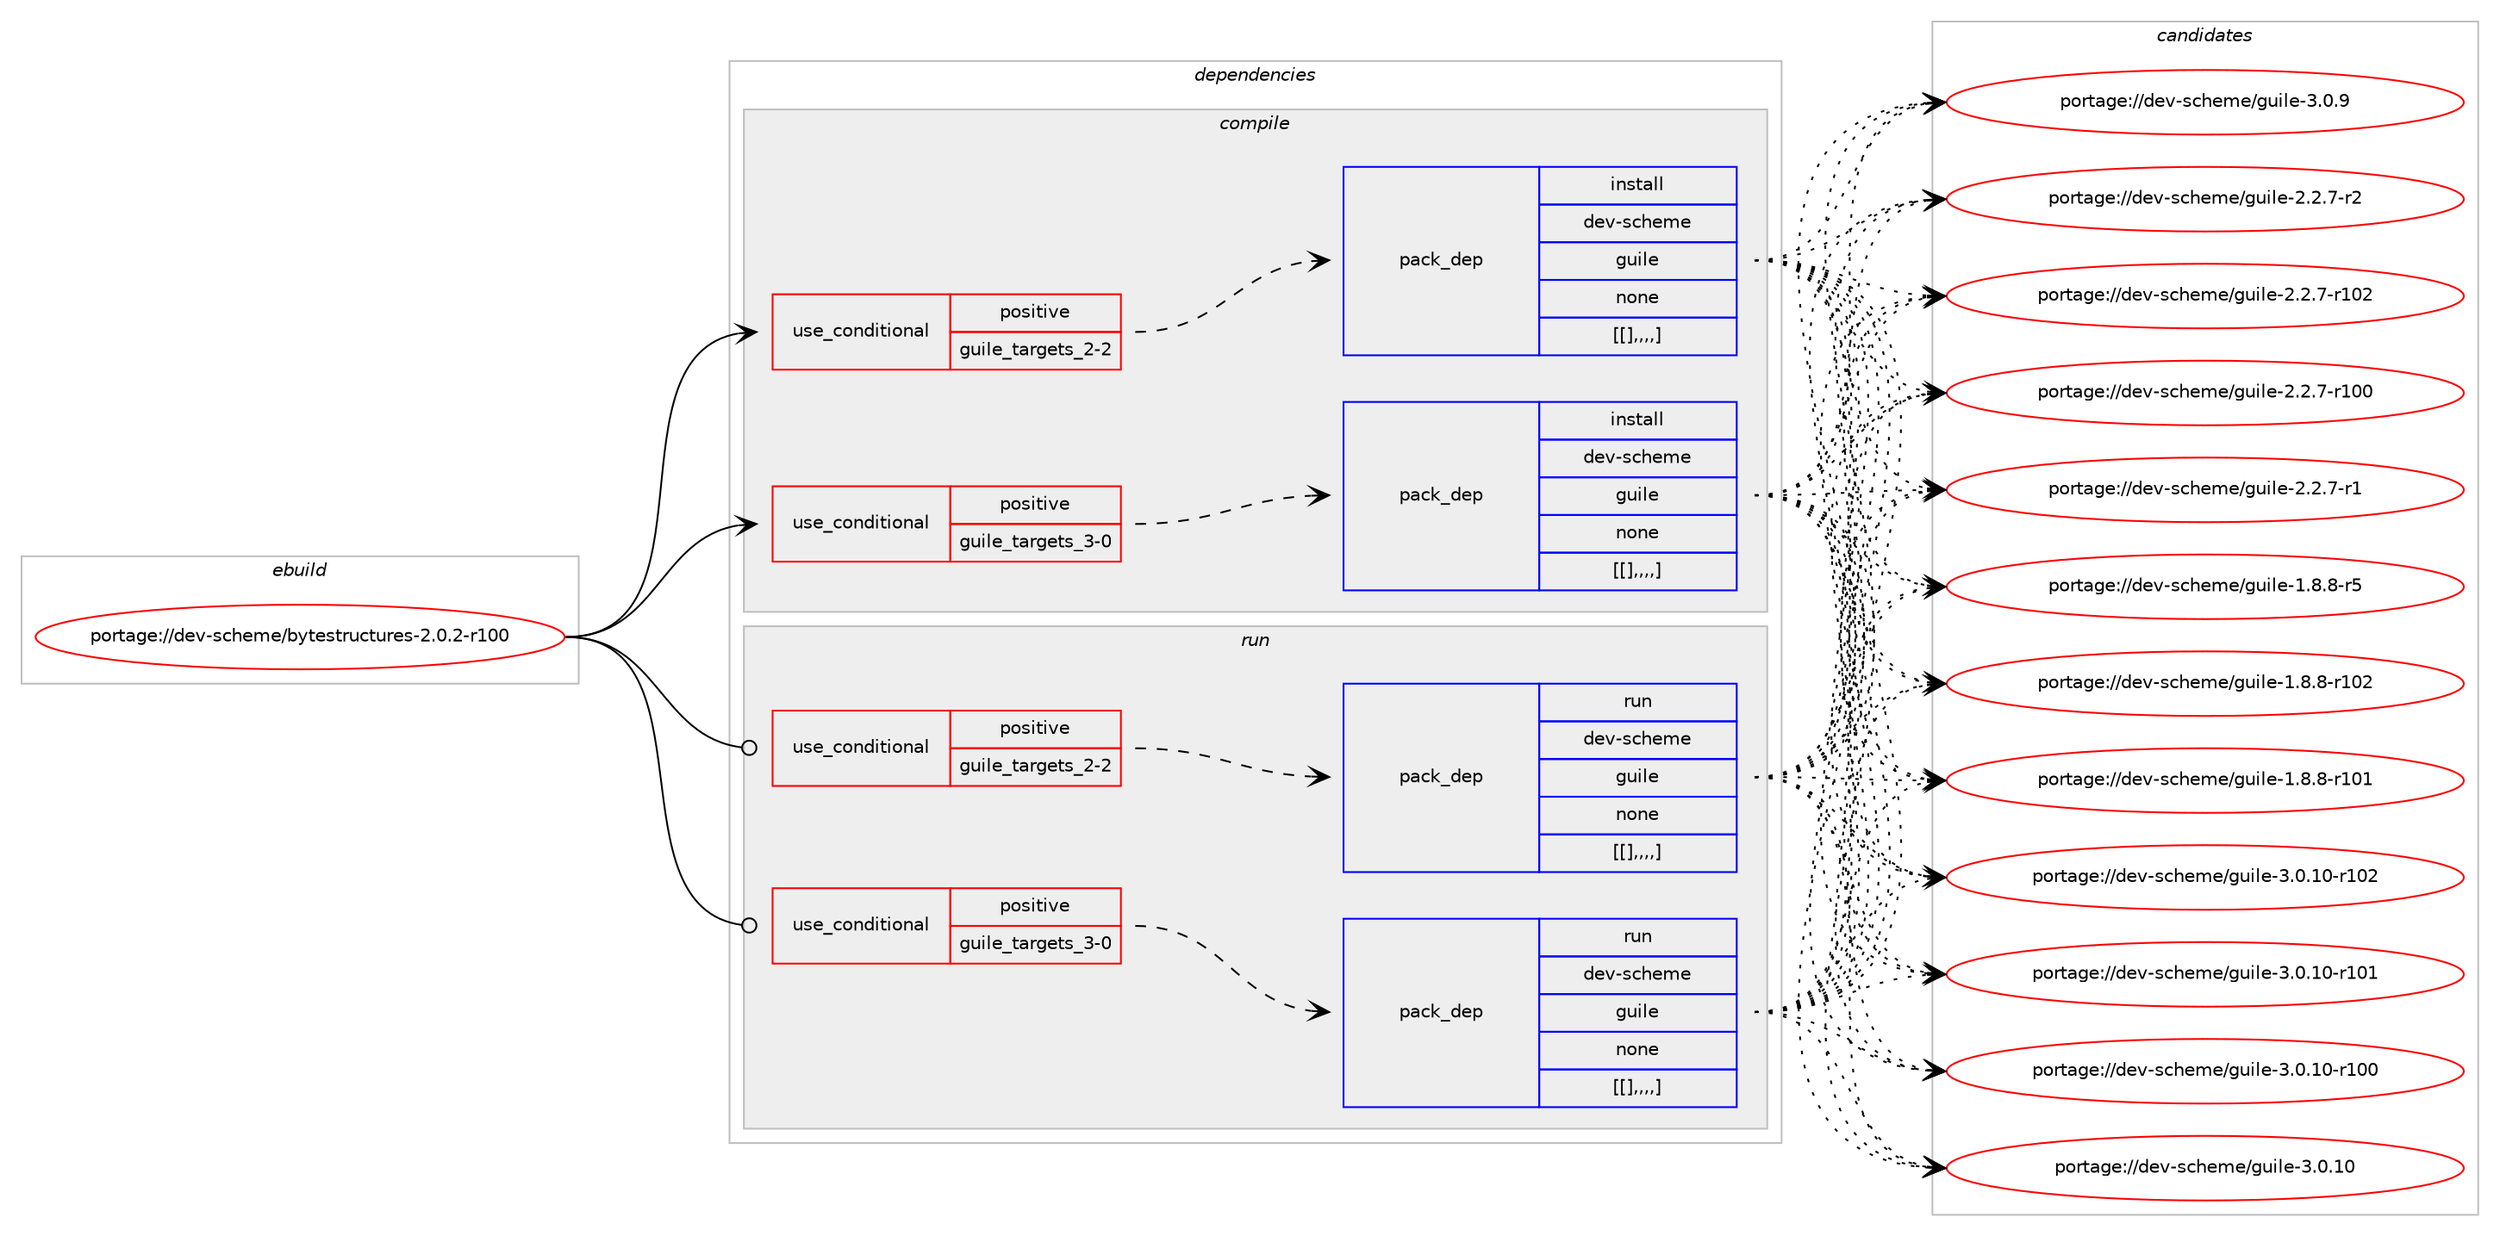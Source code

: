 digraph prolog {

# *************
# Graph options
# *************

newrank=true;
concentrate=true;
compound=true;
graph [rankdir=LR,fontname=Helvetica,fontsize=10,ranksep=1.5];#, ranksep=2.5, nodesep=0.2];
edge  [arrowhead=vee];
node  [fontname=Helvetica,fontsize=10];

# **********
# The ebuild
# **********

subgraph cluster_leftcol {
color=gray;
label=<<i>ebuild</i>>;
id [label="portage://dev-scheme/bytestructures-2.0.2-r100", color=red, width=4, href="../dev-scheme/bytestructures-2.0.2-r100.svg"];
}

# ****************
# The dependencies
# ****************

subgraph cluster_midcol {
color=gray;
label=<<i>dependencies</i>>;
subgraph cluster_compile {
fillcolor="#eeeeee";
style=filled;
label=<<i>compile</i>>;
subgraph cond63506 {
dependency220014 [label=<<TABLE BORDER="0" CELLBORDER="1" CELLSPACING="0" CELLPADDING="4"><TR><TD ROWSPAN="3" CELLPADDING="10">use_conditional</TD></TR><TR><TD>positive</TD></TR><TR><TD>guile_targets_2-2</TD></TR></TABLE>>, shape=none, color=red];
subgraph pack155029 {
dependency220027 [label=<<TABLE BORDER="0" CELLBORDER="1" CELLSPACING="0" CELLPADDING="4" WIDTH="220"><TR><TD ROWSPAN="6" CELLPADDING="30">pack_dep</TD></TR><TR><TD WIDTH="110">install</TD></TR><TR><TD>dev-scheme</TD></TR><TR><TD>guile</TD></TR><TR><TD>none</TD></TR><TR><TD>[[],,,,]</TD></TR></TABLE>>, shape=none, color=blue];
}
dependency220014:e -> dependency220027:w [weight=20,style="dashed",arrowhead="vee"];
}
id:e -> dependency220014:w [weight=20,style="solid",arrowhead="vee"];
subgraph cond63514 {
dependency220050 [label=<<TABLE BORDER="0" CELLBORDER="1" CELLSPACING="0" CELLPADDING="4"><TR><TD ROWSPAN="3" CELLPADDING="10">use_conditional</TD></TR><TR><TD>positive</TD></TR><TR><TD>guile_targets_3-0</TD></TR></TABLE>>, shape=none, color=red];
subgraph pack155043 {
dependency220085 [label=<<TABLE BORDER="0" CELLBORDER="1" CELLSPACING="0" CELLPADDING="4" WIDTH="220"><TR><TD ROWSPAN="6" CELLPADDING="30">pack_dep</TD></TR><TR><TD WIDTH="110">install</TD></TR><TR><TD>dev-scheme</TD></TR><TR><TD>guile</TD></TR><TR><TD>none</TD></TR><TR><TD>[[],,,,]</TD></TR></TABLE>>, shape=none, color=blue];
}
dependency220050:e -> dependency220085:w [weight=20,style="dashed",arrowhead="vee"];
}
id:e -> dependency220050:w [weight=20,style="solid",arrowhead="vee"];
}
subgraph cluster_compileandrun {
fillcolor="#eeeeee";
style=filled;
label=<<i>compile and run</i>>;
}
subgraph cluster_run {
fillcolor="#eeeeee";
style=filled;
label=<<i>run</i>>;
subgraph cond63555 {
dependency220155 [label=<<TABLE BORDER="0" CELLBORDER="1" CELLSPACING="0" CELLPADDING="4"><TR><TD ROWSPAN="3" CELLPADDING="10">use_conditional</TD></TR><TR><TD>positive</TD></TR><TR><TD>guile_targets_2-2</TD></TR></TABLE>>, shape=none, color=red];
subgraph pack155120 {
dependency220206 [label=<<TABLE BORDER="0" CELLBORDER="1" CELLSPACING="0" CELLPADDING="4" WIDTH="220"><TR><TD ROWSPAN="6" CELLPADDING="30">pack_dep</TD></TR><TR><TD WIDTH="110">run</TD></TR><TR><TD>dev-scheme</TD></TR><TR><TD>guile</TD></TR><TR><TD>none</TD></TR><TR><TD>[[],,,,]</TD></TR></TABLE>>, shape=none, color=blue];
}
dependency220155:e -> dependency220206:w [weight=20,style="dashed",arrowhead="vee"];
}
id:e -> dependency220155:w [weight=20,style="solid",arrowhead="odot"];
subgraph cond63599 {
dependency220339 [label=<<TABLE BORDER="0" CELLBORDER="1" CELLSPACING="0" CELLPADDING="4"><TR><TD ROWSPAN="3" CELLPADDING="10">use_conditional</TD></TR><TR><TD>positive</TD></TR><TR><TD>guile_targets_3-0</TD></TR></TABLE>>, shape=none, color=red];
subgraph pack155226 {
dependency220360 [label=<<TABLE BORDER="0" CELLBORDER="1" CELLSPACING="0" CELLPADDING="4" WIDTH="220"><TR><TD ROWSPAN="6" CELLPADDING="30">pack_dep</TD></TR><TR><TD WIDTH="110">run</TD></TR><TR><TD>dev-scheme</TD></TR><TR><TD>guile</TD></TR><TR><TD>none</TD></TR><TR><TD>[[],,,,]</TD></TR></TABLE>>, shape=none, color=blue];
}
dependency220339:e -> dependency220360:w [weight=20,style="dashed",arrowhead="vee"];
}
id:e -> dependency220339:w [weight=20,style="solid",arrowhead="odot"];
}
}

# **************
# The candidates
# **************

subgraph cluster_choices {
rank=same;
color=gray;
label=<<i>candidates</i>>;

subgraph choice154827 {
color=black;
nodesep=1;
choice1001011184511599104101109101471031171051081014551464846494845114494850 [label="portage://dev-scheme/guile-3.0.10-r102", color=red, width=4,href="../dev-scheme/guile-3.0.10-r102.svg"];
choice1001011184511599104101109101471031171051081014551464846494845114494849 [label="portage://dev-scheme/guile-3.0.10-r101", color=red, width=4,href="../dev-scheme/guile-3.0.10-r101.svg"];
choice1001011184511599104101109101471031171051081014551464846494845114494848 [label="portage://dev-scheme/guile-3.0.10-r100", color=red, width=4,href="../dev-scheme/guile-3.0.10-r100.svg"];
choice10010111845115991041011091014710311710510810145514648464948 [label="portage://dev-scheme/guile-3.0.10", color=red, width=4,href="../dev-scheme/guile-3.0.10.svg"];
choice100101118451159910410110910147103117105108101455146484657 [label="portage://dev-scheme/guile-3.0.9", color=red, width=4,href="../dev-scheme/guile-3.0.9.svg"];
choice1001011184511599104101109101471031171051081014550465046554511450 [label="portage://dev-scheme/guile-2.2.7-r2", color=red, width=4,href="../dev-scheme/guile-2.2.7-r2.svg"];
choice10010111845115991041011091014710311710510810145504650465545114494850 [label="portage://dev-scheme/guile-2.2.7-r102", color=red, width=4,href="../dev-scheme/guile-2.2.7-r102.svg"];
choice10010111845115991041011091014710311710510810145504650465545114494848 [label="portage://dev-scheme/guile-2.2.7-r100", color=red, width=4,href="../dev-scheme/guile-2.2.7-r100.svg"];
choice1001011184511599104101109101471031171051081014550465046554511449 [label="portage://dev-scheme/guile-2.2.7-r1", color=red, width=4,href="../dev-scheme/guile-2.2.7-r1.svg"];
choice1001011184511599104101109101471031171051081014549465646564511453 [label="portage://dev-scheme/guile-1.8.8-r5", color=red, width=4,href="../dev-scheme/guile-1.8.8-r5.svg"];
choice10010111845115991041011091014710311710510810145494656465645114494850 [label="portage://dev-scheme/guile-1.8.8-r102", color=red, width=4,href="../dev-scheme/guile-1.8.8-r102.svg"];
choice10010111845115991041011091014710311710510810145494656465645114494849 [label="portage://dev-scheme/guile-1.8.8-r101", color=red, width=4,href="../dev-scheme/guile-1.8.8-r101.svg"];
dependency220027:e -> choice1001011184511599104101109101471031171051081014551464846494845114494850:w [style=dotted,weight="100"];
dependency220027:e -> choice1001011184511599104101109101471031171051081014551464846494845114494849:w [style=dotted,weight="100"];
dependency220027:e -> choice1001011184511599104101109101471031171051081014551464846494845114494848:w [style=dotted,weight="100"];
dependency220027:e -> choice10010111845115991041011091014710311710510810145514648464948:w [style=dotted,weight="100"];
dependency220027:e -> choice100101118451159910410110910147103117105108101455146484657:w [style=dotted,weight="100"];
dependency220027:e -> choice1001011184511599104101109101471031171051081014550465046554511450:w [style=dotted,weight="100"];
dependency220027:e -> choice10010111845115991041011091014710311710510810145504650465545114494850:w [style=dotted,weight="100"];
dependency220027:e -> choice10010111845115991041011091014710311710510810145504650465545114494848:w [style=dotted,weight="100"];
dependency220027:e -> choice1001011184511599104101109101471031171051081014550465046554511449:w [style=dotted,weight="100"];
dependency220027:e -> choice1001011184511599104101109101471031171051081014549465646564511453:w [style=dotted,weight="100"];
dependency220027:e -> choice10010111845115991041011091014710311710510810145494656465645114494850:w [style=dotted,weight="100"];
dependency220027:e -> choice10010111845115991041011091014710311710510810145494656465645114494849:w [style=dotted,weight="100"];
}
subgraph choice154842 {
color=black;
nodesep=1;
choice1001011184511599104101109101471031171051081014551464846494845114494850 [label="portage://dev-scheme/guile-3.0.10-r102", color=red, width=4,href="../dev-scheme/guile-3.0.10-r102.svg"];
choice1001011184511599104101109101471031171051081014551464846494845114494849 [label="portage://dev-scheme/guile-3.0.10-r101", color=red, width=4,href="../dev-scheme/guile-3.0.10-r101.svg"];
choice1001011184511599104101109101471031171051081014551464846494845114494848 [label="portage://dev-scheme/guile-3.0.10-r100", color=red, width=4,href="../dev-scheme/guile-3.0.10-r100.svg"];
choice10010111845115991041011091014710311710510810145514648464948 [label="portage://dev-scheme/guile-3.0.10", color=red, width=4,href="../dev-scheme/guile-3.0.10.svg"];
choice100101118451159910410110910147103117105108101455146484657 [label="portage://dev-scheme/guile-3.0.9", color=red, width=4,href="../dev-scheme/guile-3.0.9.svg"];
choice1001011184511599104101109101471031171051081014550465046554511450 [label="portage://dev-scheme/guile-2.2.7-r2", color=red, width=4,href="../dev-scheme/guile-2.2.7-r2.svg"];
choice10010111845115991041011091014710311710510810145504650465545114494850 [label="portage://dev-scheme/guile-2.2.7-r102", color=red, width=4,href="../dev-scheme/guile-2.2.7-r102.svg"];
choice10010111845115991041011091014710311710510810145504650465545114494848 [label="portage://dev-scheme/guile-2.2.7-r100", color=red, width=4,href="../dev-scheme/guile-2.2.7-r100.svg"];
choice1001011184511599104101109101471031171051081014550465046554511449 [label="portage://dev-scheme/guile-2.2.7-r1", color=red, width=4,href="../dev-scheme/guile-2.2.7-r1.svg"];
choice1001011184511599104101109101471031171051081014549465646564511453 [label="portage://dev-scheme/guile-1.8.8-r5", color=red, width=4,href="../dev-scheme/guile-1.8.8-r5.svg"];
choice10010111845115991041011091014710311710510810145494656465645114494850 [label="portage://dev-scheme/guile-1.8.8-r102", color=red, width=4,href="../dev-scheme/guile-1.8.8-r102.svg"];
choice10010111845115991041011091014710311710510810145494656465645114494849 [label="portage://dev-scheme/guile-1.8.8-r101", color=red, width=4,href="../dev-scheme/guile-1.8.8-r101.svg"];
dependency220085:e -> choice1001011184511599104101109101471031171051081014551464846494845114494850:w [style=dotted,weight="100"];
dependency220085:e -> choice1001011184511599104101109101471031171051081014551464846494845114494849:w [style=dotted,weight="100"];
dependency220085:e -> choice1001011184511599104101109101471031171051081014551464846494845114494848:w [style=dotted,weight="100"];
dependency220085:e -> choice10010111845115991041011091014710311710510810145514648464948:w [style=dotted,weight="100"];
dependency220085:e -> choice100101118451159910410110910147103117105108101455146484657:w [style=dotted,weight="100"];
dependency220085:e -> choice1001011184511599104101109101471031171051081014550465046554511450:w [style=dotted,weight="100"];
dependency220085:e -> choice10010111845115991041011091014710311710510810145504650465545114494850:w [style=dotted,weight="100"];
dependency220085:e -> choice10010111845115991041011091014710311710510810145504650465545114494848:w [style=dotted,weight="100"];
dependency220085:e -> choice1001011184511599104101109101471031171051081014550465046554511449:w [style=dotted,weight="100"];
dependency220085:e -> choice1001011184511599104101109101471031171051081014549465646564511453:w [style=dotted,weight="100"];
dependency220085:e -> choice10010111845115991041011091014710311710510810145494656465645114494850:w [style=dotted,weight="100"];
dependency220085:e -> choice10010111845115991041011091014710311710510810145494656465645114494849:w [style=dotted,weight="100"];
}
subgraph choice154861 {
color=black;
nodesep=1;
choice1001011184511599104101109101471031171051081014551464846494845114494850 [label="portage://dev-scheme/guile-3.0.10-r102", color=red, width=4,href="../dev-scheme/guile-3.0.10-r102.svg"];
choice1001011184511599104101109101471031171051081014551464846494845114494849 [label="portage://dev-scheme/guile-3.0.10-r101", color=red, width=4,href="../dev-scheme/guile-3.0.10-r101.svg"];
choice1001011184511599104101109101471031171051081014551464846494845114494848 [label="portage://dev-scheme/guile-3.0.10-r100", color=red, width=4,href="../dev-scheme/guile-3.0.10-r100.svg"];
choice10010111845115991041011091014710311710510810145514648464948 [label="portage://dev-scheme/guile-3.0.10", color=red, width=4,href="../dev-scheme/guile-3.0.10.svg"];
choice100101118451159910410110910147103117105108101455146484657 [label="portage://dev-scheme/guile-3.0.9", color=red, width=4,href="../dev-scheme/guile-3.0.9.svg"];
choice1001011184511599104101109101471031171051081014550465046554511450 [label="portage://dev-scheme/guile-2.2.7-r2", color=red, width=4,href="../dev-scheme/guile-2.2.7-r2.svg"];
choice10010111845115991041011091014710311710510810145504650465545114494850 [label="portage://dev-scheme/guile-2.2.7-r102", color=red, width=4,href="../dev-scheme/guile-2.2.7-r102.svg"];
choice10010111845115991041011091014710311710510810145504650465545114494848 [label="portage://dev-scheme/guile-2.2.7-r100", color=red, width=4,href="../dev-scheme/guile-2.2.7-r100.svg"];
choice1001011184511599104101109101471031171051081014550465046554511449 [label="portage://dev-scheme/guile-2.2.7-r1", color=red, width=4,href="../dev-scheme/guile-2.2.7-r1.svg"];
choice1001011184511599104101109101471031171051081014549465646564511453 [label="portage://dev-scheme/guile-1.8.8-r5", color=red, width=4,href="../dev-scheme/guile-1.8.8-r5.svg"];
choice10010111845115991041011091014710311710510810145494656465645114494850 [label="portage://dev-scheme/guile-1.8.8-r102", color=red, width=4,href="../dev-scheme/guile-1.8.8-r102.svg"];
choice10010111845115991041011091014710311710510810145494656465645114494849 [label="portage://dev-scheme/guile-1.8.8-r101", color=red, width=4,href="../dev-scheme/guile-1.8.8-r101.svg"];
dependency220206:e -> choice1001011184511599104101109101471031171051081014551464846494845114494850:w [style=dotted,weight="100"];
dependency220206:e -> choice1001011184511599104101109101471031171051081014551464846494845114494849:w [style=dotted,weight="100"];
dependency220206:e -> choice1001011184511599104101109101471031171051081014551464846494845114494848:w [style=dotted,weight="100"];
dependency220206:e -> choice10010111845115991041011091014710311710510810145514648464948:w [style=dotted,weight="100"];
dependency220206:e -> choice100101118451159910410110910147103117105108101455146484657:w [style=dotted,weight="100"];
dependency220206:e -> choice1001011184511599104101109101471031171051081014550465046554511450:w [style=dotted,weight="100"];
dependency220206:e -> choice10010111845115991041011091014710311710510810145504650465545114494850:w [style=dotted,weight="100"];
dependency220206:e -> choice10010111845115991041011091014710311710510810145504650465545114494848:w [style=dotted,weight="100"];
dependency220206:e -> choice1001011184511599104101109101471031171051081014550465046554511449:w [style=dotted,weight="100"];
dependency220206:e -> choice1001011184511599104101109101471031171051081014549465646564511453:w [style=dotted,weight="100"];
dependency220206:e -> choice10010111845115991041011091014710311710510810145494656465645114494850:w [style=dotted,weight="100"];
dependency220206:e -> choice10010111845115991041011091014710311710510810145494656465645114494849:w [style=dotted,weight="100"];
}
subgraph choice154866 {
color=black;
nodesep=1;
choice1001011184511599104101109101471031171051081014551464846494845114494850 [label="portage://dev-scheme/guile-3.0.10-r102", color=red, width=4,href="../dev-scheme/guile-3.0.10-r102.svg"];
choice1001011184511599104101109101471031171051081014551464846494845114494849 [label="portage://dev-scheme/guile-3.0.10-r101", color=red, width=4,href="../dev-scheme/guile-3.0.10-r101.svg"];
choice1001011184511599104101109101471031171051081014551464846494845114494848 [label="portage://dev-scheme/guile-3.0.10-r100", color=red, width=4,href="../dev-scheme/guile-3.0.10-r100.svg"];
choice10010111845115991041011091014710311710510810145514648464948 [label="portage://dev-scheme/guile-3.0.10", color=red, width=4,href="../dev-scheme/guile-3.0.10.svg"];
choice100101118451159910410110910147103117105108101455146484657 [label="portage://dev-scheme/guile-3.0.9", color=red, width=4,href="../dev-scheme/guile-3.0.9.svg"];
choice1001011184511599104101109101471031171051081014550465046554511450 [label="portage://dev-scheme/guile-2.2.7-r2", color=red, width=4,href="../dev-scheme/guile-2.2.7-r2.svg"];
choice10010111845115991041011091014710311710510810145504650465545114494850 [label="portage://dev-scheme/guile-2.2.7-r102", color=red, width=4,href="../dev-scheme/guile-2.2.7-r102.svg"];
choice10010111845115991041011091014710311710510810145504650465545114494848 [label="portage://dev-scheme/guile-2.2.7-r100", color=red, width=4,href="../dev-scheme/guile-2.2.7-r100.svg"];
choice1001011184511599104101109101471031171051081014550465046554511449 [label="portage://dev-scheme/guile-2.2.7-r1", color=red, width=4,href="../dev-scheme/guile-2.2.7-r1.svg"];
choice1001011184511599104101109101471031171051081014549465646564511453 [label="portage://dev-scheme/guile-1.8.8-r5", color=red, width=4,href="../dev-scheme/guile-1.8.8-r5.svg"];
choice10010111845115991041011091014710311710510810145494656465645114494850 [label="portage://dev-scheme/guile-1.8.8-r102", color=red, width=4,href="../dev-scheme/guile-1.8.8-r102.svg"];
choice10010111845115991041011091014710311710510810145494656465645114494849 [label="portage://dev-scheme/guile-1.8.8-r101", color=red, width=4,href="../dev-scheme/guile-1.8.8-r101.svg"];
dependency220360:e -> choice1001011184511599104101109101471031171051081014551464846494845114494850:w [style=dotted,weight="100"];
dependency220360:e -> choice1001011184511599104101109101471031171051081014551464846494845114494849:w [style=dotted,weight="100"];
dependency220360:e -> choice1001011184511599104101109101471031171051081014551464846494845114494848:w [style=dotted,weight="100"];
dependency220360:e -> choice10010111845115991041011091014710311710510810145514648464948:w [style=dotted,weight="100"];
dependency220360:e -> choice100101118451159910410110910147103117105108101455146484657:w [style=dotted,weight="100"];
dependency220360:e -> choice1001011184511599104101109101471031171051081014550465046554511450:w [style=dotted,weight="100"];
dependency220360:e -> choice10010111845115991041011091014710311710510810145504650465545114494850:w [style=dotted,weight="100"];
dependency220360:e -> choice10010111845115991041011091014710311710510810145504650465545114494848:w [style=dotted,weight="100"];
dependency220360:e -> choice1001011184511599104101109101471031171051081014550465046554511449:w [style=dotted,weight="100"];
dependency220360:e -> choice1001011184511599104101109101471031171051081014549465646564511453:w [style=dotted,weight="100"];
dependency220360:e -> choice10010111845115991041011091014710311710510810145494656465645114494850:w [style=dotted,weight="100"];
dependency220360:e -> choice10010111845115991041011091014710311710510810145494656465645114494849:w [style=dotted,weight="100"];
}
}

}
